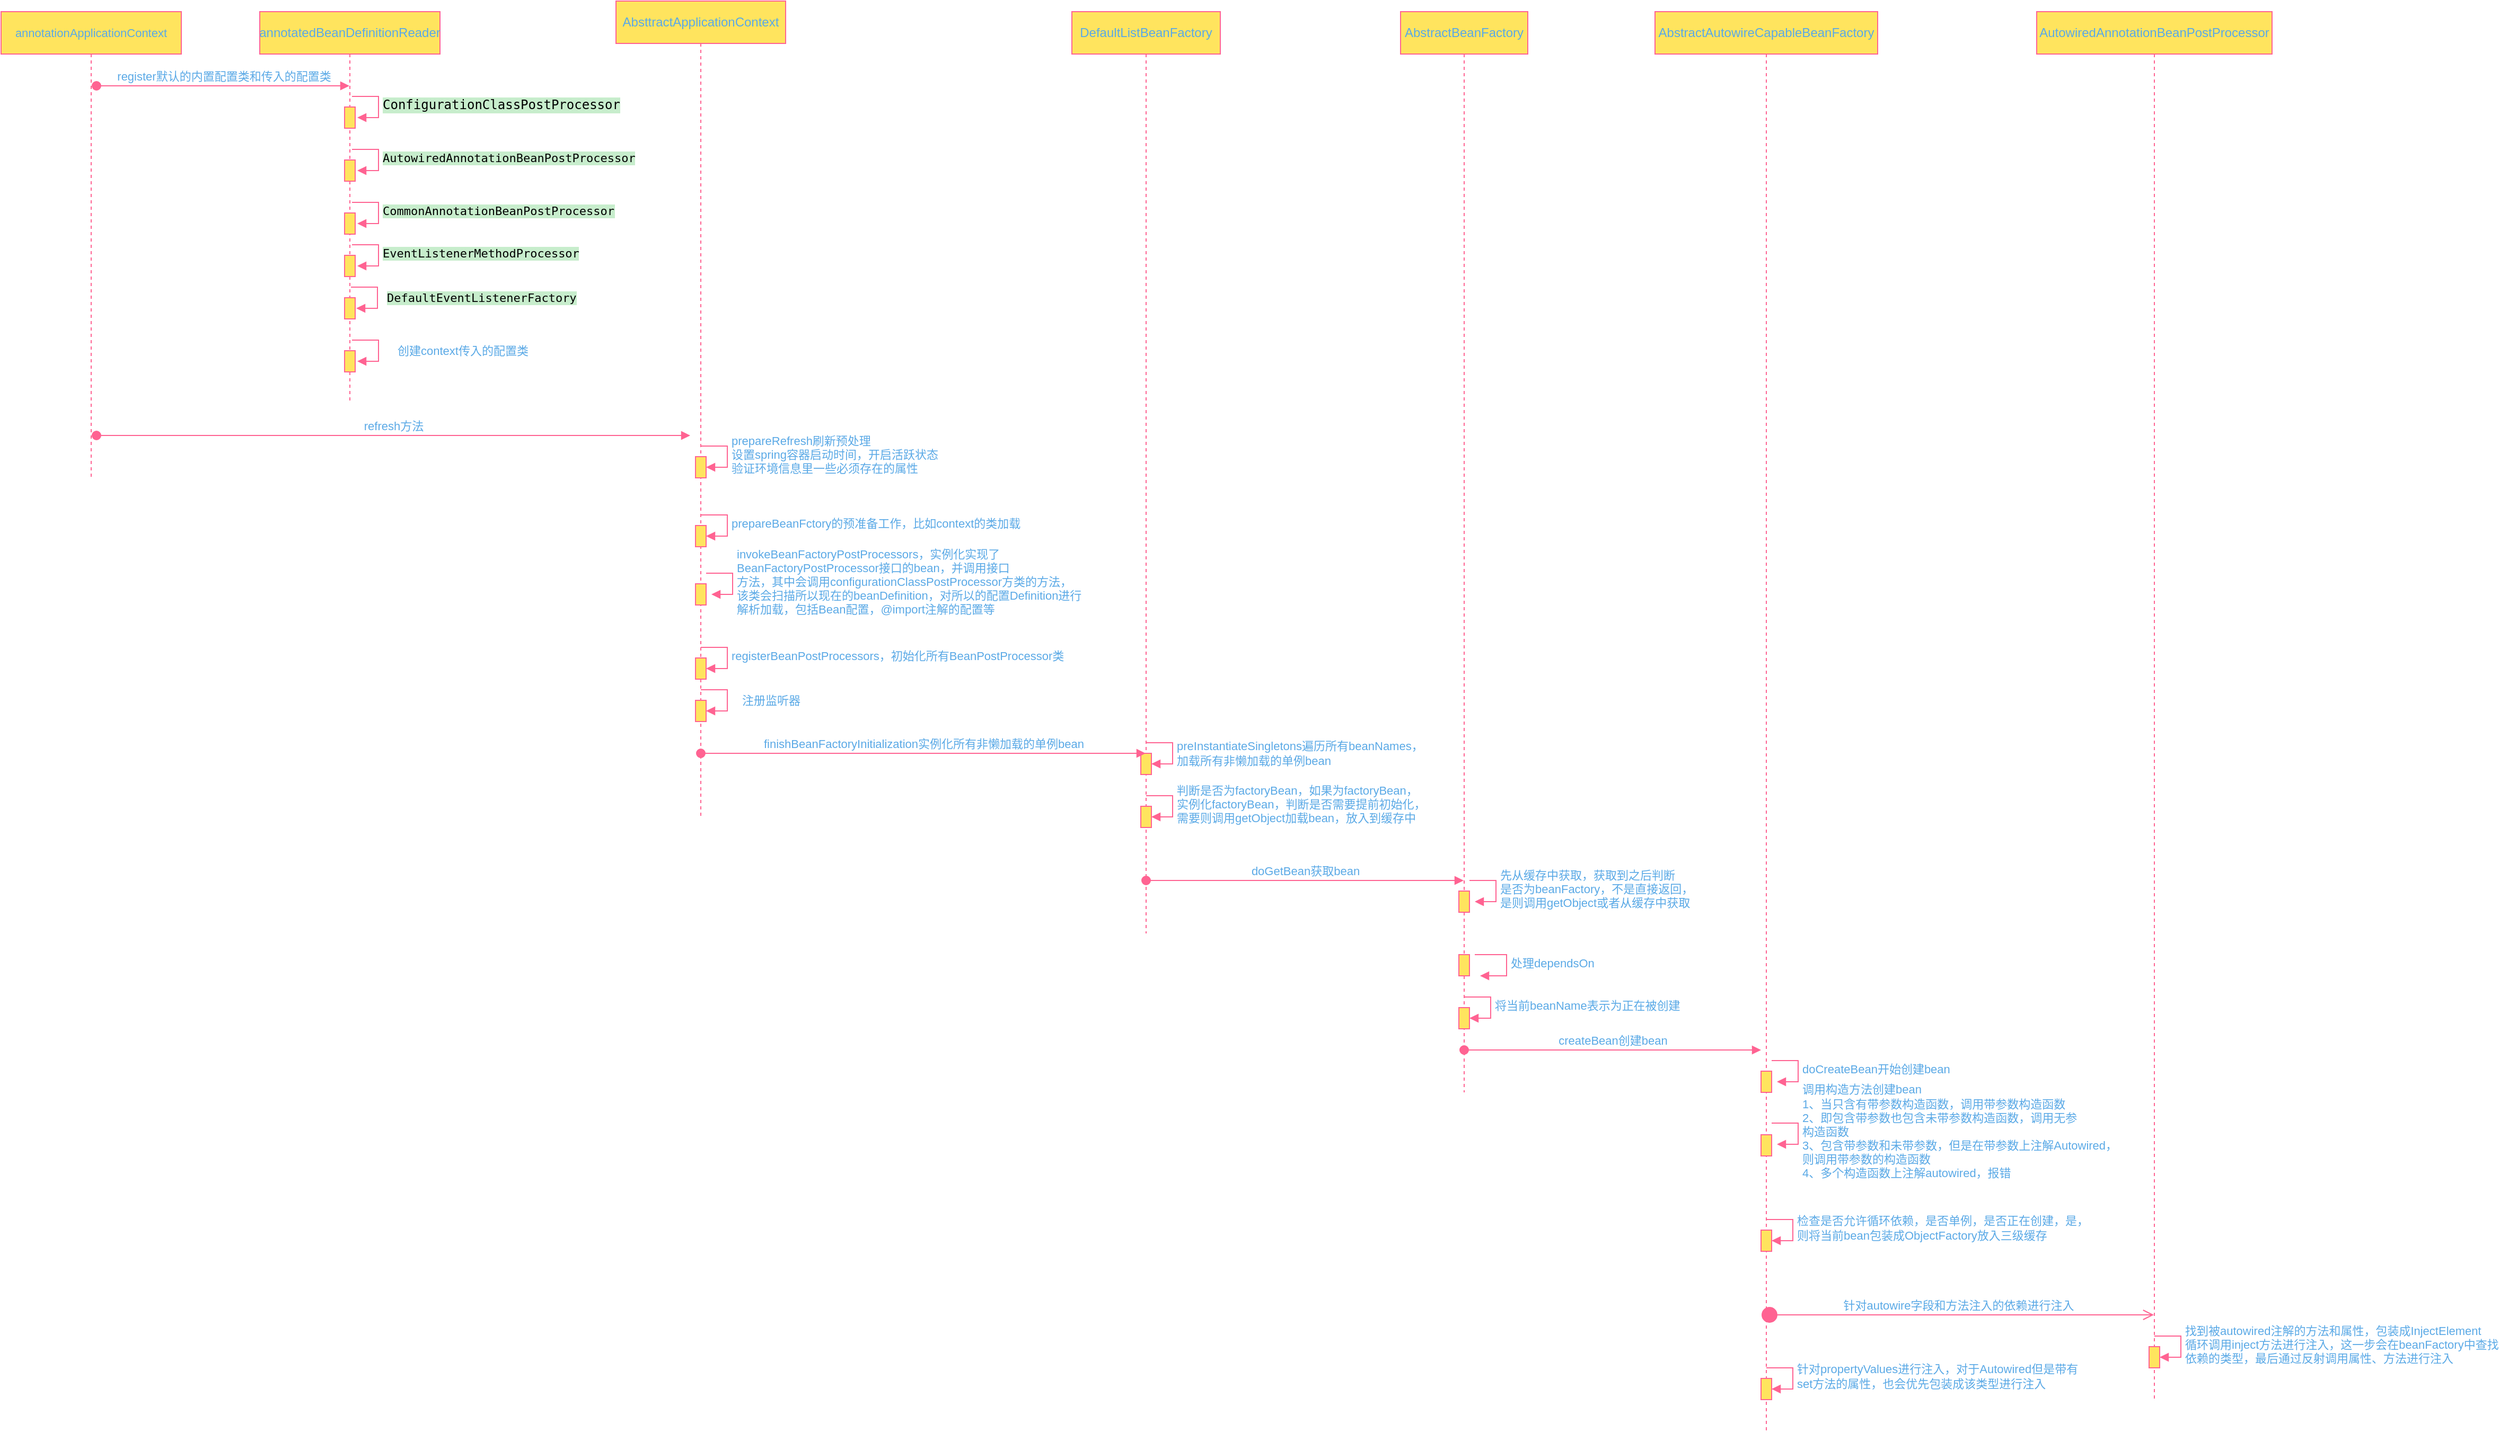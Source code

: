 <mxfile version="13.6.0" type="github">
  <diagram id="jD7jVm_kFhbCNpo8MqzH" name="Page-1">
    <mxGraphModel dx="946" dy="614" grid="1" gridSize="10" guides="1" tooltips="1" connect="1" arrows="1" fold="1" page="1" pageScale="1" pageWidth="827" pageHeight="1169" math="0" shadow="0">
      <root>
        <mxCell id="0" />
        <mxCell id="1" parent="0" />
        <mxCell id="nHzR_UdeMCzrL-gVibLt-6" value="&lt;span style=&quot;font-size: 11px&quot;&gt;annotationApplicationContext&lt;/span&gt;" style="shape=umlLifeline;perimeter=lifelinePerimeter;whiteSpace=wrap;html=1;container=1;collapsible=0;recursiveResize=0;outlineConnect=0;rounded=0;sketch=0;fillColor=#FFE45E;strokeColor=#FF6392;fontColor=#5AA9E6;" vertex="1" parent="1">
          <mxGeometry x="70" y="100" width="170" height="440" as="geometry" />
        </mxCell>
        <mxCell id="nHzR_UdeMCzrL-gVibLt-13" value="&lt;span style=&quot;text-align: left&quot;&gt;register默认的内置配置类和传入的配置类&lt;/span&gt;" style="html=1;verticalAlign=bottom;startArrow=oval;startFill=1;endArrow=block;startSize=8;strokeColor=#FF6392;fillColor=#FFE45E;fontColor=#5AA9E6;" edge="1" parent="nHzR_UdeMCzrL-gVibLt-6" target="nHzR_UdeMCzrL-gVibLt-10">
          <mxGeometry width="60" relative="1" as="geometry">
            <mxPoint x="90" y="70" as="sourcePoint" />
            <mxPoint x="150" y="70" as="targetPoint" />
          </mxGeometry>
        </mxCell>
        <mxCell id="nHzR_UdeMCzrL-gVibLt-10" value="annotatedBeanDefinitionReader" style="shape=umlLifeline;perimeter=lifelinePerimeter;whiteSpace=wrap;html=1;container=1;collapsible=0;recursiveResize=0;outlineConnect=0;rounded=0;sketch=0;strokeColor=#FF6392;fillColor=#FFE45E;fontColor=#5AA9E6;" vertex="1" parent="1">
          <mxGeometry x="314" y="100" width="170" height="370" as="geometry" />
        </mxCell>
        <mxCell id="nHzR_UdeMCzrL-gVibLt-27" value="&lt;pre style=&quot;background-color: rgb(199 , 237 , 204) ; color: rgb(0 , 0 , 0) ; font-family: &amp;#34;jetbrains mono&amp;#34; , monospace&quot;&gt;EventListenerMethodProcessor&lt;/pre&gt;" style="edgeStyle=orthogonalEdgeStyle;html=1;align=left;spacingLeft=2;endArrow=block;rounded=0;entryX=1;entryY=0;strokeColor=#FF6392;fillColor=#FFE45E;fontColor=#5AA9E6;" edge="1" parent="nHzR_UdeMCzrL-gVibLt-10">
          <mxGeometry relative="1" as="geometry">
            <mxPoint x="87" y="220" as="sourcePoint" />
            <Array as="points">
              <mxPoint x="112" y="220" />
            </Array>
            <mxPoint x="92" y="240" as="targetPoint" />
          </mxGeometry>
        </mxCell>
        <mxCell id="nHzR_UdeMCzrL-gVibLt-31" value="&lt;pre style=&quot;background-color: rgb(199 , 237 , 204) ; color: rgb(0 , 0 , 0) ; font-family: &amp;#34;jetbrains mono&amp;#34; , monospace&quot;&gt;DefaultEventListenerFactory&lt;/pre&gt;" style="edgeStyle=orthogonalEdgeStyle;html=1;align=left;spacingLeft=2;endArrow=block;rounded=0;entryX=1;entryY=0;strokeColor=#FF6392;fillColor=#FFE45E;fontColor=#5AA9E6;" edge="1" parent="nHzR_UdeMCzrL-gVibLt-10">
          <mxGeometry x="0.077" y="5" relative="1" as="geometry">
            <mxPoint x="86" y="260" as="sourcePoint" />
            <Array as="points">
              <mxPoint x="111" y="260" />
            </Array>
            <mxPoint x="91" y="280" as="targetPoint" />
            <mxPoint as="offset" />
          </mxGeometry>
        </mxCell>
        <mxCell id="nHzR_UdeMCzrL-gVibLt-35" value="创建context传入的配置类" style="edgeStyle=orthogonalEdgeStyle;html=1;align=left;spacingLeft=2;endArrow=block;rounded=0;entryX=1;entryY=0;strokeColor=#FF6392;fillColor=#FFE45E;fontColor=#5AA9E6;" edge="1" parent="nHzR_UdeMCzrL-gVibLt-10">
          <mxGeometry x="0.385" y="-17" relative="1" as="geometry">
            <mxPoint x="87" y="310" as="sourcePoint" />
            <Array as="points">
              <mxPoint x="112" y="310" />
            </Array>
            <mxPoint x="92" y="330" as="targetPoint" />
            <mxPoint x="14" y="7" as="offset" />
          </mxGeometry>
        </mxCell>
        <mxCell id="nHzR_UdeMCzrL-gVibLt-69" value="" style="html=1;points=[];perimeter=orthogonalPerimeter;rounded=0;sketch=0;strokeColor=#FF6392;fillColor=#FFE45E;fontColor=#5AA9E6;" vertex="1" parent="nHzR_UdeMCzrL-gVibLt-10">
          <mxGeometry x="80" y="320" width="10" height="20" as="geometry" />
        </mxCell>
        <mxCell id="nHzR_UdeMCzrL-gVibLt-70" value="" style="html=1;points=[];perimeter=orthogonalPerimeter;rounded=0;sketch=0;strokeColor=#FF6392;fillColor=#FFE45E;fontColor=#5AA9E6;" vertex="1" parent="nHzR_UdeMCzrL-gVibLt-10">
          <mxGeometry x="80" y="270" width="10" height="20" as="geometry" />
        </mxCell>
        <mxCell id="nHzR_UdeMCzrL-gVibLt-71" value="" style="html=1;points=[];perimeter=orthogonalPerimeter;rounded=0;sketch=0;strokeColor=#FF6392;fillColor=#FFE45E;fontColor=#5AA9E6;" vertex="1" parent="nHzR_UdeMCzrL-gVibLt-10">
          <mxGeometry x="80" y="230" width="10" height="20" as="geometry" />
        </mxCell>
        <mxCell id="nHzR_UdeMCzrL-gVibLt-72" value="" style="html=1;points=[];perimeter=orthogonalPerimeter;rounded=0;sketch=0;strokeColor=#FF6392;fillColor=#FFE45E;fontColor=#5AA9E6;" vertex="1" parent="nHzR_UdeMCzrL-gVibLt-10">
          <mxGeometry x="80" y="190" width="10" height="20" as="geometry" />
        </mxCell>
        <mxCell id="nHzR_UdeMCzrL-gVibLt-73" value="" style="html=1;points=[];perimeter=orthogonalPerimeter;rounded=0;sketch=0;strokeColor=#FF6392;fillColor=#FFE45E;fontColor=#5AA9E6;" vertex="1" parent="nHzR_UdeMCzrL-gVibLt-10">
          <mxGeometry x="80" y="140" width="10" height="20" as="geometry" />
        </mxCell>
        <mxCell id="nHzR_UdeMCzrL-gVibLt-74" value="" style="html=1;points=[];perimeter=orthogonalPerimeter;rounded=0;sketch=0;strokeColor=#FF6392;fillColor=#FFE45E;fontColor=#5AA9E6;" vertex="1" parent="nHzR_UdeMCzrL-gVibLt-10">
          <mxGeometry x="80" y="90" width="10" height="20" as="geometry" />
        </mxCell>
        <mxCell id="nHzR_UdeMCzrL-gVibLt-19" value="&lt;pre style=&quot;background-color: rgb(199 , 237 , 204) ; color: rgb(0 , 0 , 0) ; font-family: &amp;#34;jetbrains mono&amp;#34; , monospace&quot;&gt;&lt;font style=&quot;font-size: 12px&quot;&gt;ConfigurationClassPostProcessor&lt;/font&gt;&lt;/pre&gt;" style="edgeStyle=orthogonalEdgeStyle;html=1;align=left;spacingLeft=2;endArrow=block;rounded=0;entryX=1;entryY=0;strokeColor=#FF6392;fillColor=#FFE45E;fontColor=#5AA9E6;" edge="1" parent="1">
          <mxGeometry relative="1" as="geometry">
            <mxPoint x="401" y="180" as="sourcePoint" />
            <Array as="points">
              <mxPoint x="426" y="180" />
            </Array>
            <mxPoint x="406" y="200" as="targetPoint" />
          </mxGeometry>
        </mxCell>
        <mxCell id="nHzR_UdeMCzrL-gVibLt-23" value="&lt;pre style=&quot;background-color: rgb(199 , 237 , 204) ; color: rgb(0 , 0 , 0) ; font-family: &amp;#34;jetbrains mono&amp;#34; , monospace&quot;&gt;AutowiredAnnotationBeanPostProcessor&lt;/pre&gt;" style="edgeStyle=orthogonalEdgeStyle;html=1;align=left;spacingLeft=2;endArrow=block;rounded=0;entryX=1;entryY=0;strokeColor=#FF6392;fillColor=#FFE45E;fontColor=#5AA9E6;" edge="1" parent="1">
          <mxGeometry relative="1" as="geometry">
            <mxPoint x="401" y="230" as="sourcePoint" />
            <Array as="points">
              <mxPoint x="426" y="230" />
            </Array>
            <mxPoint x="406" y="250" as="targetPoint" />
          </mxGeometry>
        </mxCell>
        <mxCell id="nHzR_UdeMCzrL-gVibLt-25" value="&lt;pre style=&quot;background-color: rgb(199 , 237 , 204) ; color: rgb(0 , 0 , 0) ; font-family: &amp;#34;jetbrains mono&amp;#34; , monospace&quot;&gt;CommonAnnotationBeanPostProcessor&lt;/pre&gt;" style="edgeStyle=orthogonalEdgeStyle;html=1;align=left;spacingLeft=2;endArrow=block;rounded=0;entryX=1;entryY=0;strokeColor=#FF6392;fillColor=#FFE45E;fontColor=#5AA9E6;" edge="1" parent="1">
          <mxGeometry relative="1" as="geometry">
            <mxPoint x="401" y="280" as="sourcePoint" />
            <Array as="points">
              <mxPoint x="426" y="280" />
            </Array>
            <mxPoint x="406" y="300" as="targetPoint" />
          </mxGeometry>
        </mxCell>
        <mxCell id="nHzR_UdeMCzrL-gVibLt-36" value="AbsttractApplicationContext" style="shape=umlLifeline;perimeter=lifelinePerimeter;whiteSpace=wrap;html=1;container=1;collapsible=0;recursiveResize=0;outlineConnect=0;rounded=0;sketch=0;strokeColor=#FF6392;fillColor=#FFE45E;fontColor=#5AA9E6;" vertex="1" parent="1">
          <mxGeometry x="650" y="90" width="160" height="770" as="geometry" />
        </mxCell>
        <mxCell id="nHzR_UdeMCzrL-gVibLt-41" value="prepareRefresh刷新预处理&lt;br&gt;设置spring容器启动时间，开启活跃状态&lt;br&gt;验证环境信息里一些必须存在的属性" style="edgeStyle=orthogonalEdgeStyle;html=1;align=left;spacingLeft=2;endArrow=block;rounded=0;entryX=1;entryY=0;strokeColor=#FF6392;fillColor=#FFE45E;fontColor=#5AA9E6;" edge="1" parent="nHzR_UdeMCzrL-gVibLt-36">
          <mxGeometry relative="1" as="geometry">
            <mxPoint x="80" y="420" as="sourcePoint" />
            <Array as="points">
              <mxPoint x="105" y="420" />
            </Array>
            <mxPoint x="85" y="440" as="targetPoint" />
          </mxGeometry>
        </mxCell>
        <mxCell id="nHzR_UdeMCzrL-gVibLt-43" value="prepareBeanFctory的预准备工作，比如context的类加载" style="edgeStyle=orthogonalEdgeStyle;html=1;align=left;spacingLeft=2;endArrow=block;rounded=0;entryX=1;entryY=0;strokeColor=#FF6392;fillColor=#FFE45E;fontColor=#5AA9E6;" edge="1" parent="nHzR_UdeMCzrL-gVibLt-36">
          <mxGeometry relative="1" as="geometry">
            <mxPoint x="80" y="485" as="sourcePoint" />
            <Array as="points">
              <mxPoint x="105" y="485" />
            </Array>
            <mxPoint x="85" y="505" as="targetPoint" />
          </mxGeometry>
        </mxCell>
        <mxCell id="nHzR_UdeMCzrL-gVibLt-47" value="invokeBeanFactoryPostProcessors，实例化实现了&lt;br&gt;BeanFactoryPostProcessor接口的bean，并调用接口&lt;br&gt;方法，其中会调用configurationClassPostProcessor方类的方法，&lt;br&gt;该类会扫描所以现在的beanDefinition，对所以的配置Definition进行&lt;br&gt;解析加载，包括Bean配置，@import注解的配置等" style="edgeStyle=orthogonalEdgeStyle;html=1;align=left;spacingLeft=2;endArrow=block;rounded=0;entryX=1;entryY=0;strokeColor=#FF6392;fillColor=#FFE45E;fontColor=#5AA9E6;" edge="1" parent="nHzR_UdeMCzrL-gVibLt-36">
          <mxGeometry relative="1" as="geometry">
            <mxPoint x="85" y="540" as="sourcePoint" />
            <Array as="points">
              <mxPoint x="110" y="540" />
              <mxPoint x="110" y="560" />
            </Array>
            <mxPoint x="90" y="560" as="targetPoint" />
          </mxGeometry>
        </mxCell>
        <mxCell id="nHzR_UdeMCzrL-gVibLt-51" value="注册监听器" style="edgeStyle=orthogonalEdgeStyle;html=1;align=left;spacingLeft=2;endArrow=block;rounded=0;entryX=1;entryY=0;strokeColor=#FF6392;fillColor=#FFE45E;fontColor=#5AA9E6;" edge="1" parent="nHzR_UdeMCzrL-gVibLt-36">
          <mxGeometry x="0.385" y="-14" relative="1" as="geometry">
            <mxPoint x="80" y="650" as="sourcePoint" />
            <Array as="points">
              <mxPoint x="105" y="650" />
            </Array>
            <mxPoint x="85" y="670" as="targetPoint" />
            <mxPoint x="10" y="4" as="offset" />
          </mxGeometry>
        </mxCell>
        <mxCell id="nHzR_UdeMCzrL-gVibLt-64" value="" style="html=1;points=[];perimeter=orthogonalPerimeter;rounded=0;sketch=0;strokeColor=#FF6392;fillColor=#FFE45E;fontColor=#5AA9E6;" vertex="1" parent="nHzR_UdeMCzrL-gVibLt-36">
          <mxGeometry x="75" y="660" width="10" height="20" as="geometry" />
        </mxCell>
        <mxCell id="nHzR_UdeMCzrL-gVibLt-65" value="" style="html=1;points=[];perimeter=orthogonalPerimeter;rounded=0;sketch=0;strokeColor=#FF6392;fillColor=#FFE45E;fontColor=#5AA9E6;" vertex="1" parent="nHzR_UdeMCzrL-gVibLt-36">
          <mxGeometry x="75" y="620" width="10" height="20" as="geometry" />
        </mxCell>
        <mxCell id="nHzR_UdeMCzrL-gVibLt-66" value="" style="html=1;points=[];perimeter=orthogonalPerimeter;rounded=0;sketch=0;strokeColor=#FF6392;fillColor=#FFE45E;fontColor=#5AA9E6;" vertex="1" parent="nHzR_UdeMCzrL-gVibLt-36">
          <mxGeometry x="75" y="550" width="10" height="20" as="geometry" />
        </mxCell>
        <mxCell id="nHzR_UdeMCzrL-gVibLt-67" value="" style="html=1;points=[];perimeter=orthogonalPerimeter;rounded=0;sketch=0;strokeColor=#FF6392;fillColor=#FFE45E;fontColor=#5AA9E6;" vertex="1" parent="nHzR_UdeMCzrL-gVibLt-36">
          <mxGeometry x="75" y="495" width="10" height="20" as="geometry" />
        </mxCell>
        <mxCell id="nHzR_UdeMCzrL-gVibLt-68" value="" style="html=1;points=[];perimeter=orthogonalPerimeter;rounded=0;sketch=0;strokeColor=#FF6392;fillColor=#FFE45E;fontColor=#5AA9E6;" vertex="1" parent="nHzR_UdeMCzrL-gVibLt-36">
          <mxGeometry x="75" y="430" width="10" height="20" as="geometry" />
        </mxCell>
        <mxCell id="nHzR_UdeMCzrL-gVibLt-37" value="refresh方法" style="html=1;verticalAlign=bottom;startArrow=oval;startFill=1;endArrow=block;startSize=8;strokeColor=#FF6392;fillColor=#FFE45E;fontColor=#5AA9E6;" edge="1" parent="1">
          <mxGeometry width="60" relative="1" as="geometry">
            <mxPoint x="160" y="500" as="sourcePoint" />
            <mxPoint x="720" y="500" as="targetPoint" />
          </mxGeometry>
        </mxCell>
        <mxCell id="nHzR_UdeMCzrL-gVibLt-49" value="registerBeanPostProcessors，初始化所有BeanPostProcessor类" style="edgeStyle=orthogonalEdgeStyle;html=1;align=left;spacingLeft=2;endArrow=block;rounded=0;entryX=1;entryY=0;strokeColor=#FF6392;fillColor=#FFE45E;fontColor=#5AA9E6;" edge="1" parent="1">
          <mxGeometry relative="1" as="geometry">
            <mxPoint x="730" y="700" as="sourcePoint" />
            <Array as="points">
              <mxPoint x="755" y="700" />
            </Array>
            <mxPoint x="735" y="720" as="targetPoint" />
          </mxGeometry>
        </mxCell>
        <mxCell id="nHzR_UdeMCzrL-gVibLt-56" value="DefaultListBeanFactory" style="shape=umlLifeline;perimeter=lifelinePerimeter;whiteSpace=wrap;html=1;container=1;collapsible=0;recursiveResize=0;outlineConnect=0;rounded=0;sketch=0;strokeColor=#FF6392;fillColor=#FFE45E;fontColor=#5AA9E6;" vertex="1" parent="1">
          <mxGeometry x="1080" y="100" width="140" height="870" as="geometry" />
        </mxCell>
        <mxCell id="nHzR_UdeMCzrL-gVibLt-59" value="preInstantiateSingletons遍历所有beanNames，&lt;br&gt;加载所有非懒加载的单例bean" style="edgeStyle=orthogonalEdgeStyle;html=1;align=left;spacingLeft=2;endArrow=block;rounded=0;entryX=1;entryY=0;strokeColor=#FF6392;fillColor=#FFE45E;fontColor=#5AA9E6;" edge="1" parent="nHzR_UdeMCzrL-gVibLt-56">
          <mxGeometry x="0.077" relative="1" as="geometry">
            <mxPoint x="70" y="690" as="sourcePoint" />
            <Array as="points">
              <mxPoint x="95" y="690" />
            </Array>
            <mxPoint x="75" y="710" as="targetPoint" />
            <mxPoint as="offset" />
          </mxGeometry>
        </mxCell>
        <mxCell id="nHzR_UdeMCzrL-gVibLt-61" value="判断是否为factoryBean，如果为factoryBean，&lt;br&gt;实例化factoryBean，判断是否需要提前初始化，&lt;br&gt;需要则调用getObject加载bean，放入到缓存中" style="edgeStyle=orthogonalEdgeStyle;html=1;align=left;spacingLeft=2;endArrow=block;rounded=0;entryX=1;entryY=0;strokeColor=#FF6392;fillColor=#FFE45E;fontColor=#5AA9E6;" edge="1" parent="nHzR_UdeMCzrL-gVibLt-56">
          <mxGeometry relative="1" as="geometry">
            <mxPoint x="70" y="740" as="sourcePoint" />
            <Array as="points">
              <mxPoint x="95" y="740" />
            </Array>
            <mxPoint x="75" y="760" as="targetPoint" />
          </mxGeometry>
        </mxCell>
        <mxCell id="nHzR_UdeMCzrL-gVibLt-75" value="" style="html=1;points=[];perimeter=orthogonalPerimeter;rounded=0;sketch=0;strokeColor=#FF6392;fillColor=#FFE45E;fontColor=#5AA9E6;" vertex="1" parent="nHzR_UdeMCzrL-gVibLt-56">
          <mxGeometry x="65" y="750" width="10" height="20" as="geometry" />
        </mxCell>
        <mxCell id="nHzR_UdeMCzrL-gVibLt-76" value="" style="html=1;points=[];perimeter=orthogonalPerimeter;rounded=0;sketch=0;strokeColor=#FF6392;fillColor=#FFE45E;fontColor=#5AA9E6;" vertex="1" parent="nHzR_UdeMCzrL-gVibLt-56">
          <mxGeometry x="65" y="700" width="10" height="20" as="geometry" />
        </mxCell>
        <mxCell id="nHzR_UdeMCzrL-gVibLt-82" value="doGetBean获取bean" style="html=1;verticalAlign=bottom;startArrow=oval;startFill=1;endArrow=block;startSize=8;strokeColor=#FF6392;fillColor=#FFE45E;fontColor=#5AA9E6;" edge="1" parent="nHzR_UdeMCzrL-gVibLt-56" target="nHzR_UdeMCzrL-gVibLt-81">
          <mxGeometry width="60" relative="1" as="geometry">
            <mxPoint x="70" y="820" as="sourcePoint" />
            <mxPoint x="130" y="820" as="targetPoint" />
          </mxGeometry>
        </mxCell>
        <mxCell id="nHzR_UdeMCzrL-gVibLt-57" value="&lt;span style=&quot;text-align: left&quot;&gt;finishBeanFactoryInitialization实例化所有非懒加载的单例bean&lt;/span&gt;" style="html=1;verticalAlign=bottom;startArrow=oval;startFill=1;endArrow=block;startSize=8;strokeColor=#FF6392;fillColor=#FFE45E;fontColor=#5AA9E6;" edge="1" parent="1" source="nHzR_UdeMCzrL-gVibLt-36" target="nHzR_UdeMCzrL-gVibLt-56">
          <mxGeometry width="60" relative="1" as="geometry">
            <mxPoint x="730" y="790" as="sourcePoint" />
            <mxPoint x="790" y="790" as="targetPoint" />
            <Array as="points">
              <mxPoint x="750" y="800" />
            </Array>
          </mxGeometry>
        </mxCell>
        <mxCell id="nHzR_UdeMCzrL-gVibLt-81" value="AbstractBeanFactory" style="shape=umlLifeline;perimeter=lifelinePerimeter;whiteSpace=wrap;html=1;container=1;collapsible=0;recursiveResize=0;outlineConnect=0;rounded=0;sketch=0;strokeColor=#FF6392;fillColor=#FFE45E;fontColor=#5AA9E6;" vertex="1" parent="1">
          <mxGeometry x="1390" y="100" width="120" height="1020" as="geometry" />
        </mxCell>
        <mxCell id="nHzR_UdeMCzrL-gVibLt-84" value="先从缓存中获取，获取到之后判断&lt;br&gt;是否为beanFactory，不是直接返回，&lt;br&gt;是则调用getObject或者从缓存中获取" style="edgeStyle=orthogonalEdgeStyle;html=1;align=left;spacingLeft=2;endArrow=block;rounded=0;entryX=1;entryY=0;strokeColor=#FF6392;fillColor=#FFE45E;fontColor=#5AA9E6;" edge="1" parent="nHzR_UdeMCzrL-gVibLt-81">
          <mxGeometry relative="1" as="geometry">
            <mxPoint x="65" y="820" as="sourcePoint" />
            <Array as="points">
              <mxPoint x="90" y="820" />
            </Array>
            <mxPoint x="70" y="840" as="targetPoint" />
          </mxGeometry>
        </mxCell>
        <mxCell id="nHzR_UdeMCzrL-gVibLt-85" value="" style="html=1;points=[];perimeter=orthogonalPerimeter;rounded=0;sketch=0;strokeColor=#FF6392;fillColor=#FFE45E;fontColor=#5AA9E6;" vertex="1" parent="nHzR_UdeMCzrL-gVibLt-81">
          <mxGeometry x="55" y="830" width="10" height="20" as="geometry" />
        </mxCell>
        <mxCell id="nHzR_UdeMCzrL-gVibLt-87" value="将当前beanName表示为正在被创建" style="edgeStyle=orthogonalEdgeStyle;html=1;align=left;spacingLeft=2;endArrow=block;rounded=0;entryX=1;entryY=0;strokeColor=#FF6392;fillColor=#FFE45E;fontColor=#5AA9E6;" edge="1" parent="nHzR_UdeMCzrL-gVibLt-81">
          <mxGeometry relative="1" as="geometry">
            <mxPoint x="60" y="930" as="sourcePoint" />
            <Array as="points">
              <mxPoint x="85" y="930" />
            </Array>
            <mxPoint x="65" y="950" as="targetPoint" />
          </mxGeometry>
        </mxCell>
        <mxCell id="nHzR_UdeMCzrL-gVibLt-88" value="" style="html=1;points=[];perimeter=orthogonalPerimeter;rounded=0;sketch=0;strokeColor=#FF6392;fillColor=#FFE45E;fontColor=#5AA9E6;" vertex="1" parent="nHzR_UdeMCzrL-gVibLt-81">
          <mxGeometry x="55" y="890" width="10" height="20" as="geometry" />
        </mxCell>
        <mxCell id="nHzR_UdeMCzrL-gVibLt-92" value="" style="html=1;points=[];perimeter=orthogonalPerimeter;rounded=0;sketch=0;strokeColor=#FF6392;fillColor=#FFE45E;fontColor=#5AA9E6;" vertex="1" parent="nHzR_UdeMCzrL-gVibLt-81">
          <mxGeometry x="55" y="940" width="10" height="20" as="geometry" />
        </mxCell>
        <mxCell id="nHzR_UdeMCzrL-gVibLt-89" value="AbstractAutowireCapableBeanFactory" style="shape=umlLifeline;perimeter=lifelinePerimeter;whiteSpace=wrap;html=1;container=1;collapsible=0;recursiveResize=0;outlineConnect=0;rounded=0;sketch=0;strokeColor=#FF6392;fillColor=#FFE45E;fontColor=#5AA9E6;" vertex="1" parent="1">
          <mxGeometry x="1630" y="100" width="210" height="1340" as="geometry" />
        </mxCell>
        <mxCell id="nHzR_UdeMCzrL-gVibLt-94" value="doCreateBean开始创建bean" style="edgeStyle=orthogonalEdgeStyle;html=1;align=left;spacingLeft=2;endArrow=block;rounded=0;entryX=1;entryY=0;strokeColor=#FF6392;fillColor=#FFE45E;fontColor=#5AA9E6;" edge="1" parent="nHzR_UdeMCzrL-gVibLt-89">
          <mxGeometry relative="1" as="geometry">
            <mxPoint x="110" y="990" as="sourcePoint" />
            <Array as="points">
              <mxPoint x="135" y="990" />
            </Array>
            <mxPoint x="115" y="1010" as="targetPoint" />
          </mxGeometry>
        </mxCell>
        <mxCell id="nHzR_UdeMCzrL-gVibLt-95" value="" style="html=1;points=[];perimeter=orthogonalPerimeter;rounded=0;sketch=0;strokeColor=#FF6392;fillColor=#FFE45E;fontColor=#5AA9E6;" vertex="1" parent="nHzR_UdeMCzrL-gVibLt-89">
          <mxGeometry x="100" y="1000" width="10" height="20" as="geometry" />
        </mxCell>
        <mxCell id="nHzR_UdeMCzrL-gVibLt-97" value="调用构造方法创建bean&lt;br&gt;1、当只含有带参数构造函数，调用带参数构造函数&lt;br&gt;2、即包含带参数也包含未带参数构造函数，调用无参&lt;br&gt;构造函数&lt;br&gt;3、包含带参数和未带参数，但是在带参数上注解Autowired，&lt;br&gt;则调用带参数的构造函数&lt;br&gt;4、多个构造函数上注解autowired，报错" style="edgeStyle=orthogonalEdgeStyle;html=1;align=left;spacingLeft=2;endArrow=block;rounded=0;entryX=1;entryY=0;strokeColor=#FF6392;fillColor=#FFE45E;fontColor=#5AA9E6;" edge="1" parent="nHzR_UdeMCzrL-gVibLt-89">
          <mxGeometry relative="1" as="geometry">
            <mxPoint x="110" y="1049" as="sourcePoint" />
            <Array as="points">
              <mxPoint x="135" y="1049" />
            </Array>
            <mxPoint x="115" y="1069" as="targetPoint" />
          </mxGeometry>
        </mxCell>
        <mxCell id="nHzR_UdeMCzrL-gVibLt-98" value="" style="html=1;points=[];perimeter=orthogonalPerimeter;rounded=0;sketch=0;strokeColor=#FF6392;fillColor=#FFE45E;fontColor=#5AA9E6;" vertex="1" parent="nHzR_UdeMCzrL-gVibLt-89">
          <mxGeometry x="100" y="1060" width="10" height="20" as="geometry" />
        </mxCell>
        <mxCell id="nHzR_UdeMCzrL-gVibLt-103" value="检查是否允许循环依赖，是否单例，是否正在创建，是，&lt;br&gt;则将当前bean包装成ObjectFactory放入三级缓存" style="edgeStyle=orthogonalEdgeStyle;html=1;align=left;spacingLeft=2;endArrow=block;rounded=0;entryX=1;entryY=0;strokeColor=#FF6392;fillColor=#FFE45E;fontColor=#5AA9E6;" edge="1" parent="nHzR_UdeMCzrL-gVibLt-89">
          <mxGeometry relative="1" as="geometry">
            <mxPoint x="105" y="1140" as="sourcePoint" />
            <Array as="points">
              <mxPoint x="130" y="1140" />
            </Array>
            <mxPoint x="110" y="1160" as="targetPoint" />
          </mxGeometry>
        </mxCell>
        <mxCell id="nHzR_UdeMCzrL-gVibLt-104" value="" style="html=1;points=[];perimeter=orthogonalPerimeter;rounded=0;sketch=0;strokeColor=#FF6392;fillColor=#FFE45E;fontColor=#5AA9E6;" vertex="1" parent="nHzR_UdeMCzrL-gVibLt-89">
          <mxGeometry x="100" y="1150" width="10" height="20" as="geometry" />
        </mxCell>
        <mxCell id="nHzR_UdeMCzrL-gVibLt-106" value="针对autowire字段和方法注入的依赖进行注入" style="html=1;verticalAlign=bottom;startArrow=circle;startFill=1;endArrow=open;startSize=6;endSize=8;strokeColor=#FF6392;fillColor=#FFE45E;fontColor=#5AA9E6;" edge="1" parent="nHzR_UdeMCzrL-gVibLt-89" target="nHzR_UdeMCzrL-gVibLt-105">
          <mxGeometry width="80" relative="1" as="geometry">
            <mxPoint x="100" y="1230" as="sourcePoint" />
            <mxPoint x="180" y="1230" as="targetPoint" />
          </mxGeometry>
        </mxCell>
        <mxCell id="nHzR_UdeMCzrL-gVibLt-113" value="针对propertyValues进行注入，对于Autowired但是带有&lt;br&gt;set方法的属性，也会优先包装成该类型进行注入" style="edgeStyle=orthogonalEdgeStyle;html=1;align=left;spacingLeft=2;endArrow=block;rounded=0;entryX=1;entryY=0;strokeColor=#FF6392;fillColor=#FFE45E;fontColor=#5AA9E6;" edge="1" parent="nHzR_UdeMCzrL-gVibLt-89">
          <mxGeometry relative="1" as="geometry">
            <mxPoint x="105" y="1280" as="sourcePoint" />
            <Array as="points">
              <mxPoint x="130" y="1280" />
            </Array>
            <mxPoint x="110" y="1300" as="targetPoint" />
          </mxGeometry>
        </mxCell>
        <mxCell id="nHzR_UdeMCzrL-gVibLt-114" value="" style="html=1;points=[];perimeter=orthogonalPerimeter;rounded=0;sketch=0;strokeColor=#FF6392;fillColor=#FFE45E;fontColor=#5AA9E6;" vertex="1" parent="nHzR_UdeMCzrL-gVibLt-89">
          <mxGeometry x="100" y="1290" width="10" height="20" as="geometry" />
        </mxCell>
        <mxCell id="nHzR_UdeMCzrL-gVibLt-90" value="createBean创建bean" style="html=1;verticalAlign=bottom;startArrow=oval;startFill=1;endArrow=block;startSize=8;strokeColor=#FF6392;fillColor=#FFE45E;fontColor=#5AA9E6;" edge="1" parent="1">
          <mxGeometry width="60" relative="1" as="geometry">
            <mxPoint x="1450" y="1080" as="sourcePoint" />
            <mxPoint x="1730" y="1080" as="targetPoint" />
            <Array as="points" />
          </mxGeometry>
        </mxCell>
        <mxCell id="nHzR_UdeMCzrL-gVibLt-91" value="处理dependsOn" style="edgeStyle=orthogonalEdgeStyle;html=1;align=left;spacingLeft=2;endArrow=block;rounded=0;entryX=1;entryY=0;strokeColor=#FF6392;fillColor=#FFE45E;fontColor=#5AA9E6;" edge="1" parent="1">
          <mxGeometry relative="1" as="geometry">
            <mxPoint x="1460" y="990" as="sourcePoint" />
            <Array as="points">
              <mxPoint x="1490" y="990" />
              <mxPoint x="1490" y="1010" />
            </Array>
            <mxPoint x="1465" y="1010" as="targetPoint" />
          </mxGeometry>
        </mxCell>
        <mxCell id="nHzR_UdeMCzrL-gVibLt-105" value="AutowiredAnnotationBeanPostProcessor" style="shape=umlLifeline;perimeter=lifelinePerimeter;whiteSpace=wrap;html=1;container=1;collapsible=0;recursiveResize=0;outlineConnect=0;rounded=0;sketch=0;strokeColor=#FF6392;fillColor=#FFE45E;fontColor=#5AA9E6;" vertex="1" parent="1">
          <mxGeometry x="1990" y="100" width="222" height="1310" as="geometry" />
        </mxCell>
        <mxCell id="nHzR_UdeMCzrL-gVibLt-108" value="找到被autowired注解的方法和属性，包装成InjectElement&lt;br&gt;循环调用inject方法进行注入，这一步会在beanFactory中查找&lt;br&gt;依赖的类型，最后通过反射调用属性、方法进行注入" style="edgeStyle=orthogonalEdgeStyle;html=1;align=left;spacingLeft=2;endArrow=block;rounded=0;entryX=1;entryY=0;strokeColor=#FF6392;fillColor=#FFE45E;fontColor=#5AA9E6;" edge="1" parent="nHzR_UdeMCzrL-gVibLt-105">
          <mxGeometry relative="1" as="geometry">
            <mxPoint x="111" y="1250" as="sourcePoint" />
            <Array as="points">
              <mxPoint x="136" y="1250" />
            </Array>
            <mxPoint x="116" y="1270" as="targetPoint" />
          </mxGeometry>
        </mxCell>
        <mxCell id="nHzR_UdeMCzrL-gVibLt-109" value="" style="html=1;points=[];perimeter=orthogonalPerimeter;rounded=0;sketch=0;strokeColor=#FF6392;fillColor=#FFE45E;fontColor=#5AA9E6;" vertex="1" parent="nHzR_UdeMCzrL-gVibLt-105">
          <mxGeometry x="106" y="1260" width="10" height="20" as="geometry" />
        </mxCell>
      </root>
    </mxGraphModel>
  </diagram>
</mxfile>
